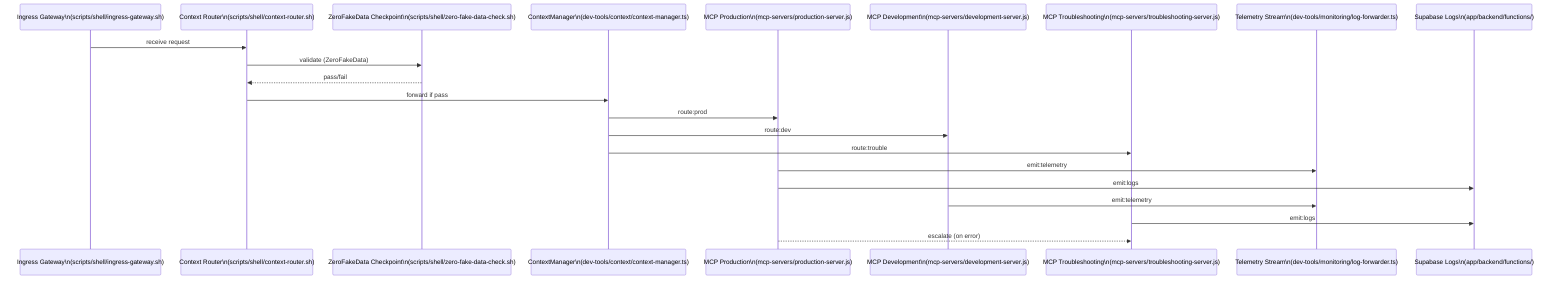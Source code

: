 ---
id: mcp-routing-sequence
intent: "MCP Routing Sequence: Ingress → ContextManager → MCP → Telemetry with ZeroFakeData validation."
context: |
  Sequence diagram showing the stepwise flow from ingress through context validation, routing, MCP invocation, and telemetry emission. Highlights the ZeroFakeData checkpoint and all major agentic handoffs.
---
sequenceDiagram
    participant INGRESS as Ingress Gateway\n(scripts/shell/ingress-gateway.sh)
    participant ROUTER as Context Router\n(scripts/shell/context-router.sh)
    participant ZFD as ZeroFakeData Checkpoint\n(scripts/shell/zero-fake-data-check.sh)
    participant CTX_MGR as ContextManager\n(dev-tools/context/context-manager.ts)
    participant MCP_PROD as MCP Production\n(mcp-servers/production-server.js)
    participant MCP_DEV as MCP Development\n(mcp-servers/development-server.js)
    participant MCP_TROUBLE as MCP Troubleshooting\n(mcp-servers/troubleshooting-server.js)
    participant TELEMETRY_STREAM as Telemetry Stream\n(dev-tools/monitoring/log-forwarder.ts)
    participant SUPABASE as Supabase Logs\n(app/backend/functions/)

    INGRESS->>ROUTER: receive request
    ROUTER->>ZFD: validate (ZeroFakeData)
    ZFD-->>ROUTER: pass/fail
    ROUTER->>CTX_MGR: forward if pass
    CTX_MGR->>MCP_PROD: route:prod
    CTX_MGR->>MCP_DEV: route:dev
    CTX_MGR->>MCP_TROUBLE: route:trouble
    MCP_PROD->>TELEMETRY_STREAM: emit:telemetry
    MCP_PROD->>SUPABASE: emit:logs
    MCP_DEV->>TELEMETRY_STREAM: emit:telemetry
    MCP_TROUBLE->>SUPABASE: emit:logs
    MCP_PROD-->>MCP_TROUBLE: escalate (on error)
